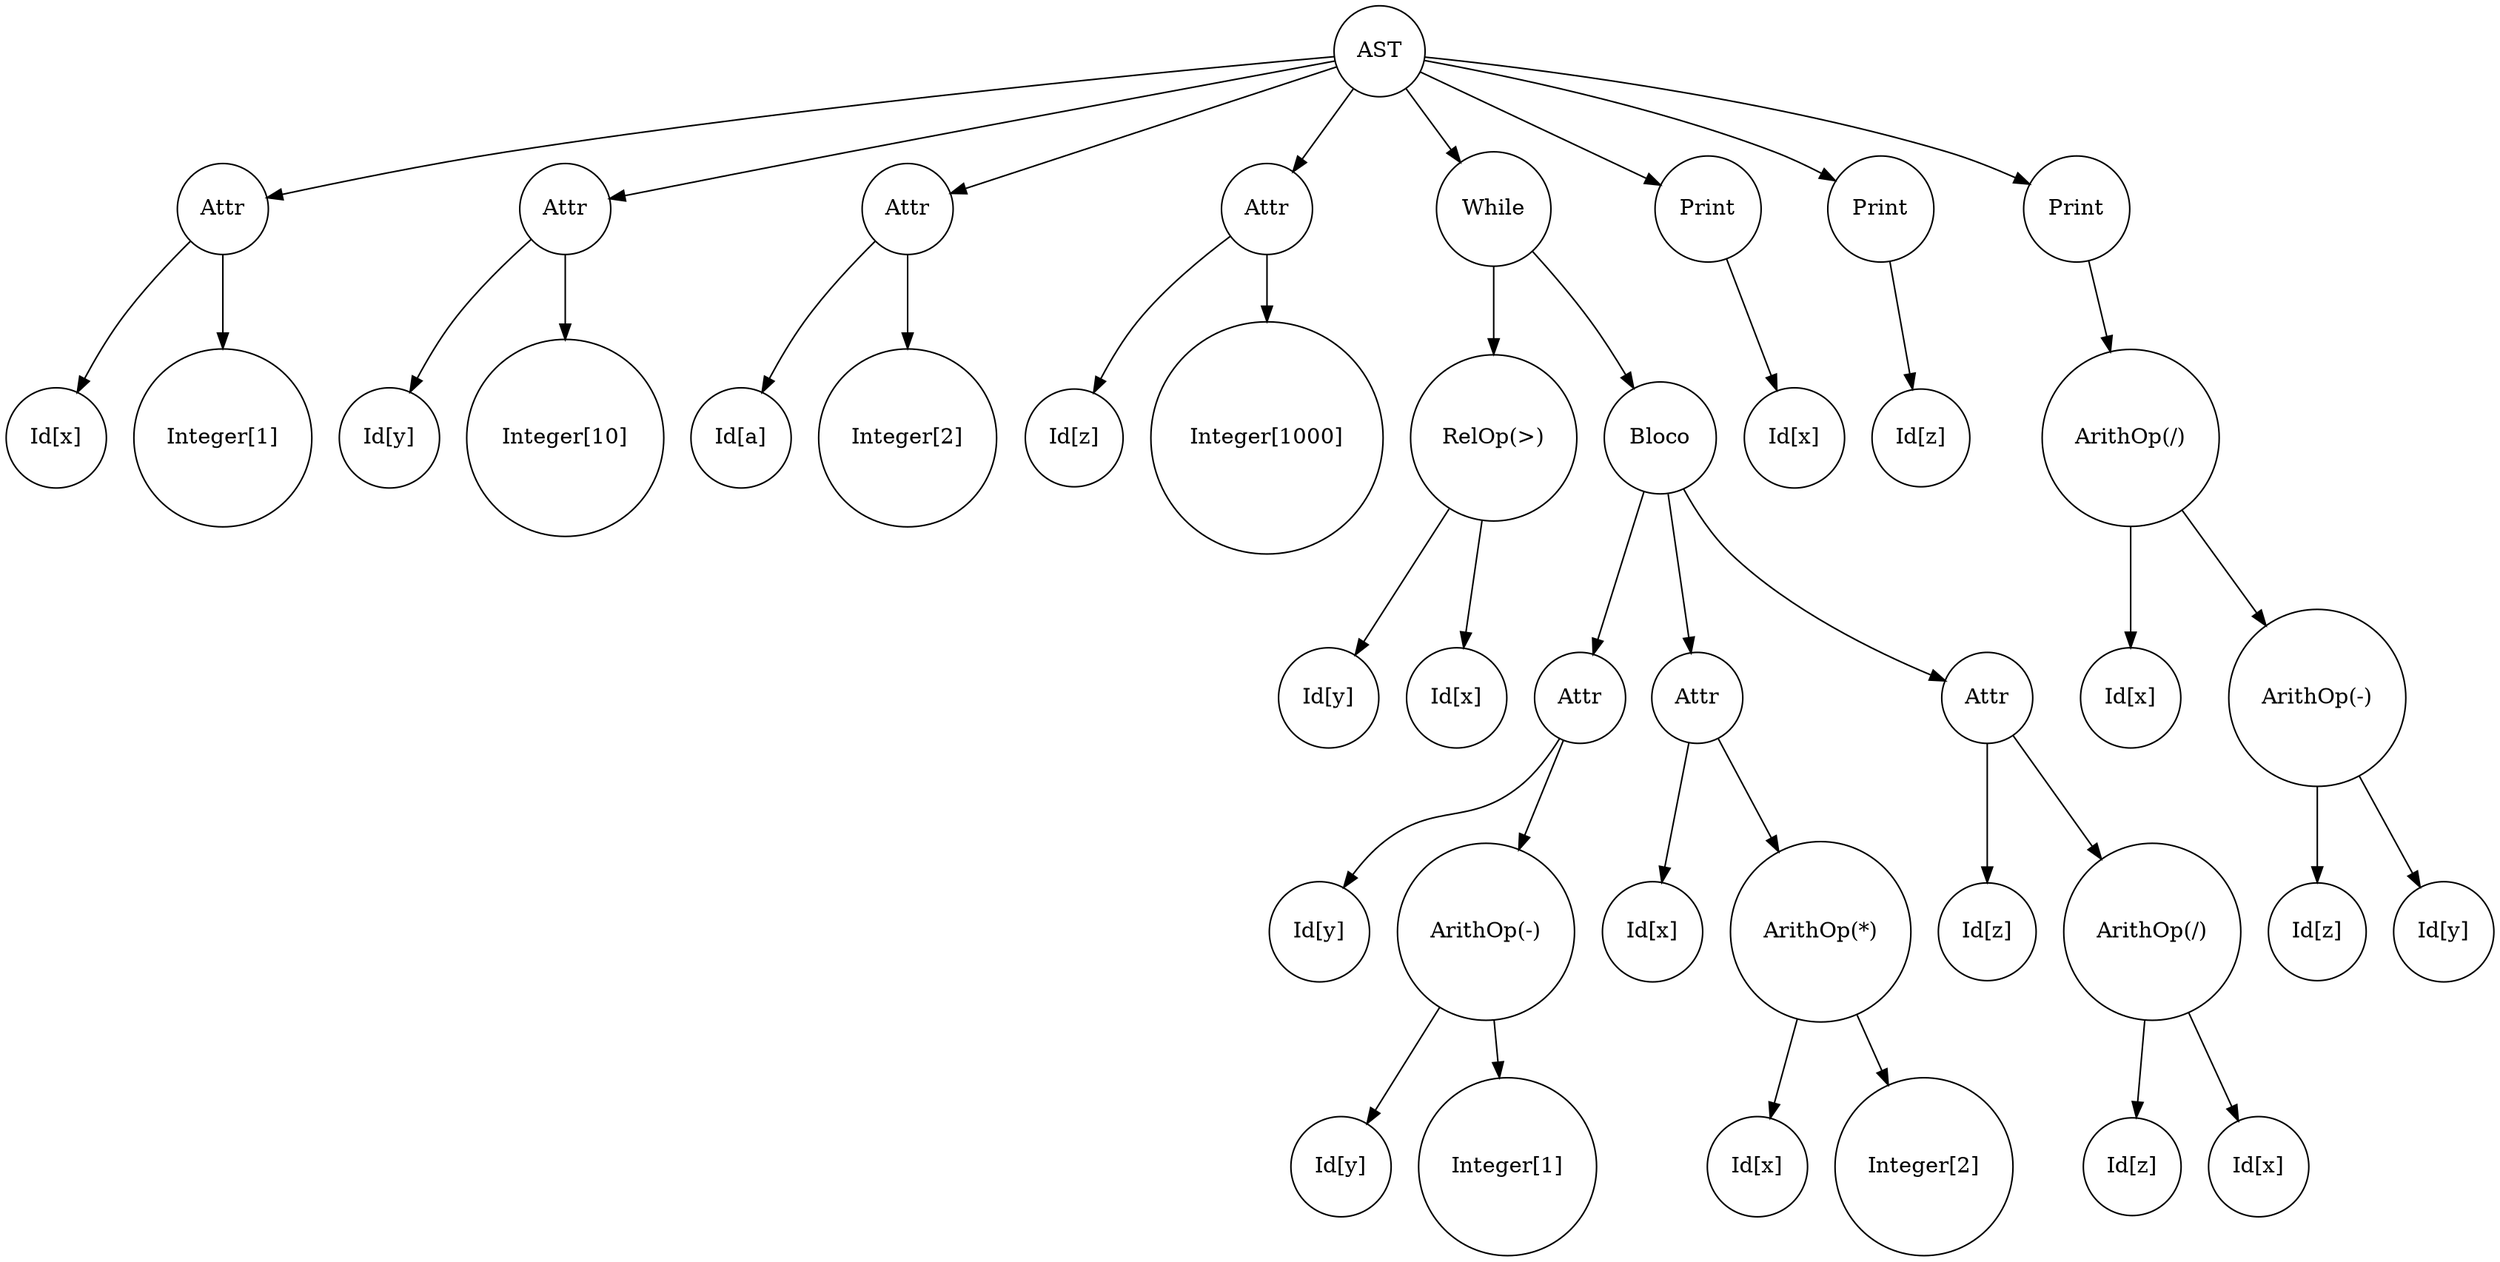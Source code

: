 digraph AST { 
AST01[shape=circle,label="AST"];
Attr12[shape=circle,label="Attr"];
Id23[shape=circle,label="Id[x]"];
Attr12 -> Id23;
Num24[shape=circle,label="Integer[1]"];
Attr12 -> Num24;
AST01 -> Attr12;
Attr15[shape=circle,label="Attr"];
Id26[shape=circle,label="Id[y]"];
Attr15 -> Id26;
Num27[shape=circle,label="Integer[10]"];
Attr15 -> Num27;
AST01 -> Attr15;
Attr18[shape=circle,label="Attr"];
Id29[shape=circle,label="Id[a]"];
Attr18 -> Id29;
Num210[shape=circle,label="Integer[2]"];
Attr18 -> Num210;
AST01 -> Attr18;
Attr111[shape=circle,label="Attr"];
Id212[shape=circle,label="Id[z]"];
Attr111 -> Id212;
Num213[shape=circle,label="Integer[1000]"];
Attr111 -> Num213;
AST01 -> Attr111;
While114[shape=circle,label="While"];
RelOp215[shape=circle,label="RelOp(>)"];
Id316[shape=circle,label="Id[y]"];
RelOp215 -> Id316;
Id317[shape=circle,label="Id[x]"];
RelOp215 -> Id317;
While114 -> RelOp215;
Bloco218[shape=circle,label="Bloco"];
Attr319[shape=circle,label="Attr"];
Id420[shape=circle,label="Id[y]"];
Attr319 -> Id420;
ArithOp421[shape=circle,label="ArithOp(-)"];
Id522[shape=circle,label="Id[y]"];
ArithOp421 -> Id522;
Num523[shape=circle,label="Integer[1]"];
ArithOp421 -> Num523;
Attr319 -> ArithOp421;
Bloco218 -> Attr319;
Attr324[shape=circle,label="Attr"];
Id425[shape=circle,label="Id[x]"];
Attr324 -> Id425;
ArithOp426[shape=circle,label="ArithOp(*)"];
Id527[shape=circle,label="Id[x]"];
ArithOp426 -> Id527;
Num528[shape=circle,label="Integer[2]"];
ArithOp426 -> Num528;
Attr324 -> ArithOp426;
Bloco218 -> Attr324;
Attr329[shape=circle,label="Attr"];
Id430[shape=circle,label="Id[z]"];
Attr329 -> Id430;
ArithOp431[shape=circle,label="ArithOp(/)"];
Id532[shape=circle,label="Id[z]"];
ArithOp431 -> Id532;
Id533[shape=circle,label="Id[x]"];
ArithOp431 -> Id533;
Attr329 -> ArithOp431;
Bloco218 -> Attr329;
While114 -> Bloco218;
AST01 -> While114;
Print134[shape=circle,label="Print"];
Id235[shape=circle,label="Id[x]"];
Print134 -> Id235;
AST01 -> Print134;
Print136[shape=circle,label="Print"];
Id237[shape=circle,label="Id[z]"];
Print136 -> Id237;
AST01 -> Print136;
Print138[shape=circle,label="Print"];
ArithOp239[shape=circle,label="ArithOp(/)"];
Id340[shape=circle,label="Id[x]"];
ArithOp239 -> Id340;
ArithOp341[shape=circle,label="ArithOp(-)"];
Id442[shape=circle,label="Id[z]"];
ArithOp341 -> Id442;
Id443[shape=circle,label="Id[y]"];
ArithOp341 -> Id443;
ArithOp239 -> ArithOp341;
Print138 -> ArithOp239;
AST01 -> Print138;
}
